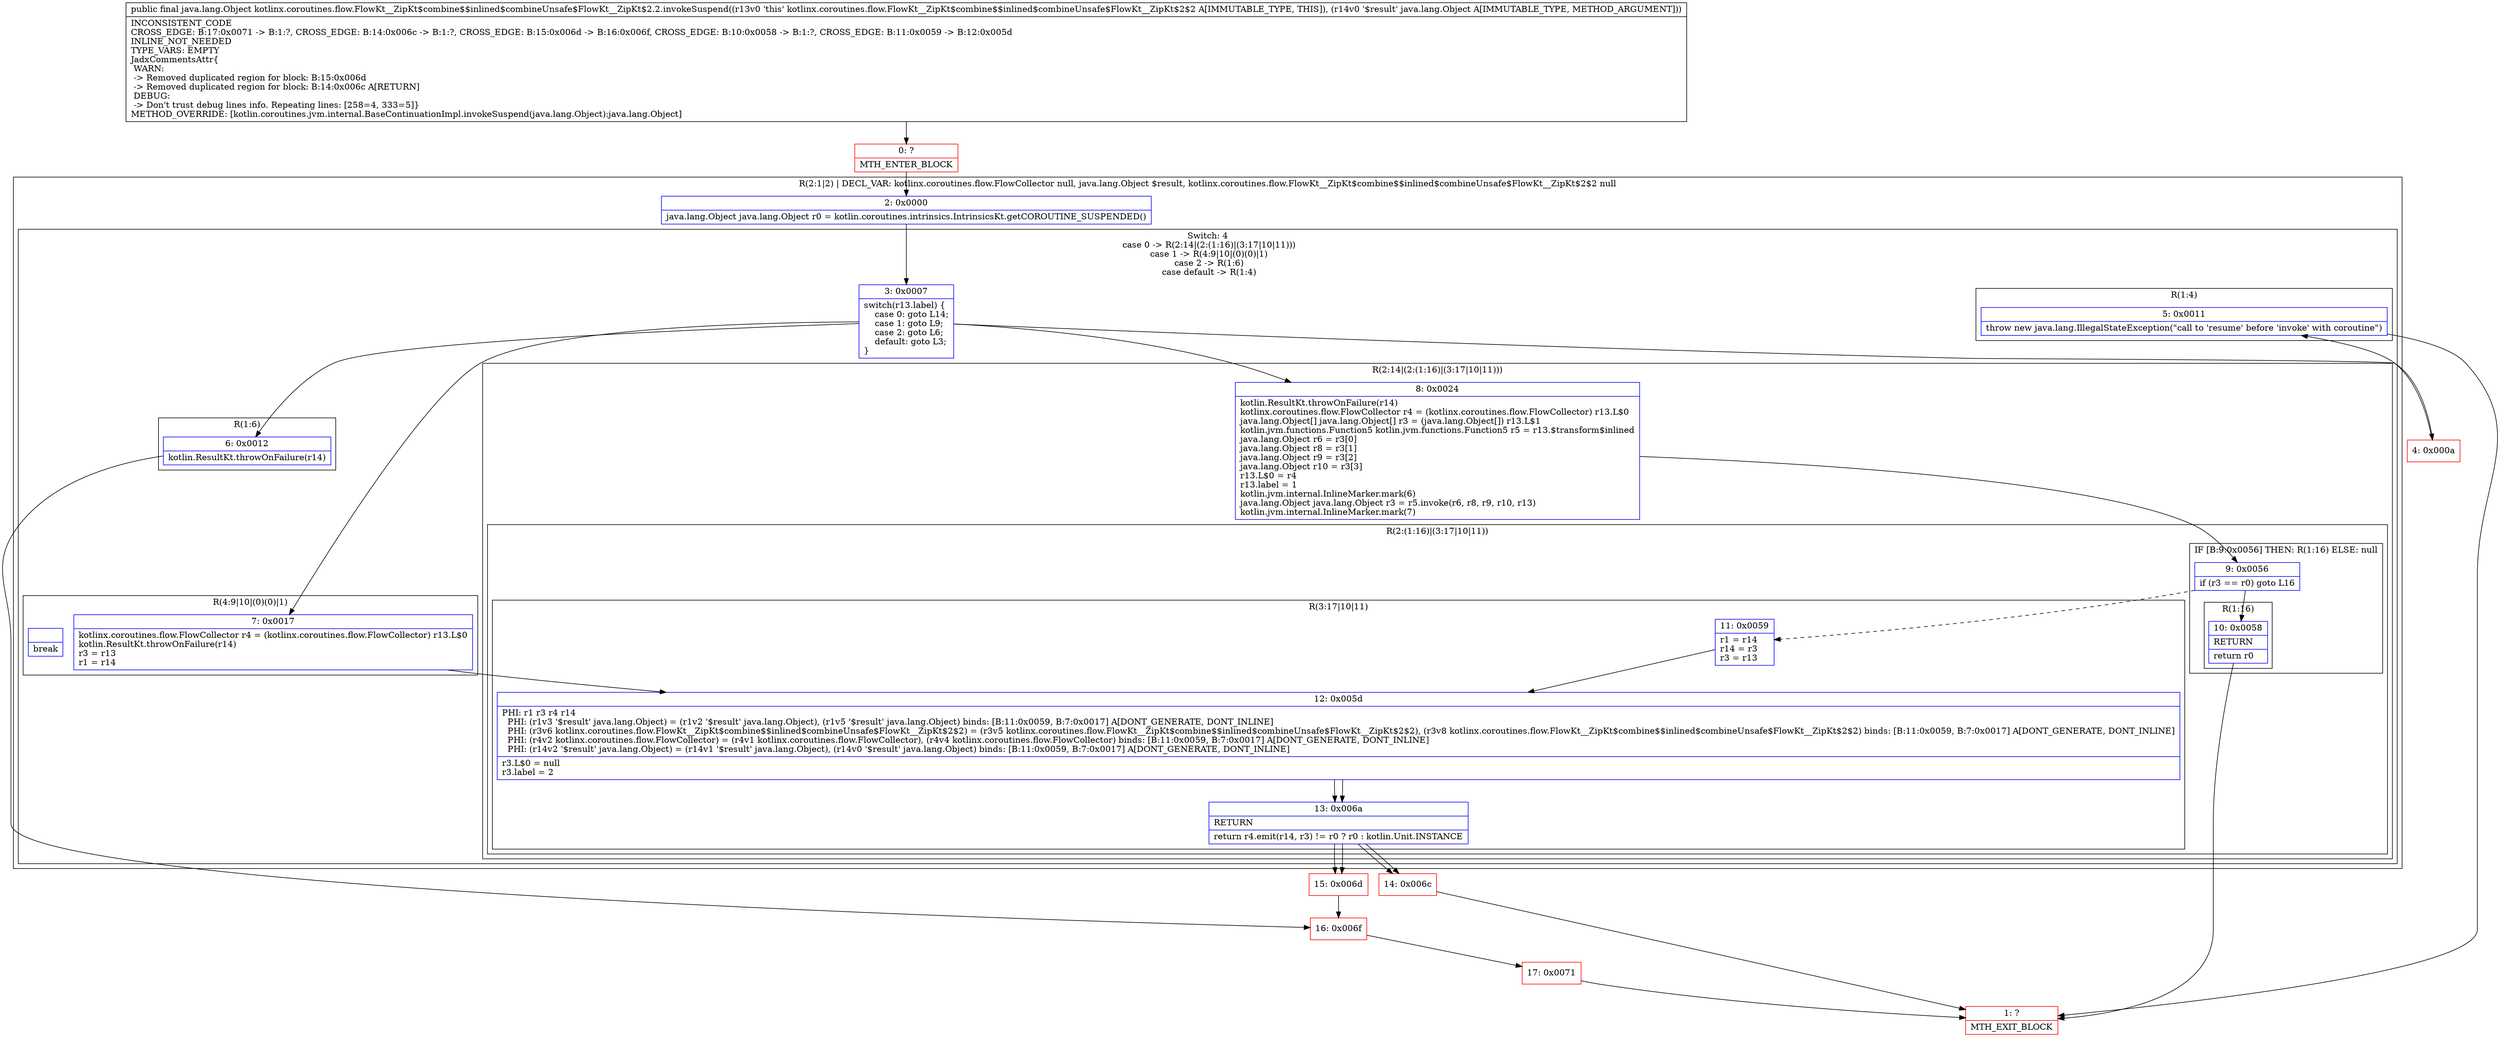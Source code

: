 digraph "CFG forkotlinx.coroutines.flow.FlowKt__ZipKt$combine$$inlined$combineUnsafe$FlowKt__ZipKt$2.2.invokeSuspend(Ljava\/lang\/Object;)Ljava\/lang\/Object;" {
subgraph cluster_Region_1570153425 {
label = "R(2:1|2) | DECL_VAR: kotlinx.coroutines.flow.FlowCollector null, java.lang.Object $result, kotlinx.coroutines.flow.FlowKt__ZipKt$combine$$inlined$combineUnsafe$FlowKt__ZipKt$2$2 null\l";
node [shape=record,color=blue];
Node_2 [shape=record,label="{2\:\ 0x0000|java.lang.Object java.lang.Object r0 = kotlin.coroutines.intrinsics.IntrinsicsKt.getCOROUTINE_SUSPENDED()\l}"];
subgraph cluster_SwitchRegion_430420967 {
label = "Switch: 4
 case 0 -> R(2:14|(2:(1:16)|(3:17|10|11)))
 case 1 -> R(4:9|10|(0)(0)|1)
 case 2 -> R(1:6)
 case default -> R(1:4)";
node [shape=record,color=blue];
Node_3 [shape=record,label="{3\:\ 0x0007|switch(r13.label) \{\l    case 0: goto L14;\l    case 1: goto L9;\l    case 2: goto L6;\l    default: goto L3;\l\}\l}"];
subgraph cluster_Region_1608767417 {
label = "R(2:14|(2:(1:16)|(3:17|10|11)))";
node [shape=record,color=blue];
Node_8 [shape=record,label="{8\:\ 0x0024|kotlin.ResultKt.throwOnFailure(r14)\lkotlinx.coroutines.flow.FlowCollector r4 = (kotlinx.coroutines.flow.FlowCollector) r13.L$0\ljava.lang.Object[] java.lang.Object[] r3 = (java.lang.Object[]) r13.L$1\lkotlin.jvm.functions.Function5 kotlin.jvm.functions.Function5 r5 = r13.$transform$inlined\ljava.lang.Object r6 = r3[0]\ljava.lang.Object r8 = r3[1]\ljava.lang.Object r9 = r3[2]\ljava.lang.Object r10 = r3[3]\lr13.L$0 = r4\lr13.label = 1\lkotlin.jvm.internal.InlineMarker.mark(6)\ljava.lang.Object java.lang.Object r3 = r5.invoke(r6, r8, r9, r10, r13)\lkotlin.jvm.internal.InlineMarker.mark(7)\l}"];
subgraph cluster_Region_716202086 {
label = "R(2:(1:16)|(3:17|10|11))";
node [shape=record,color=blue];
subgraph cluster_IfRegion_585687844 {
label = "IF [B:9:0x0056] THEN: R(1:16) ELSE: null";
node [shape=record,color=blue];
Node_9 [shape=record,label="{9\:\ 0x0056|if (r3 == r0) goto L16\l}"];
subgraph cluster_Region_8418026 {
label = "R(1:16)";
node [shape=record,color=blue];
Node_10 [shape=record,label="{10\:\ 0x0058|RETURN\l|return r0\l}"];
}
}
subgraph cluster_Region_1377262504 {
label = "R(3:17|10|11)";
node [shape=record,color=blue];
Node_11 [shape=record,label="{11\:\ 0x0059|r1 = r14\lr14 = r3\lr3 = r13\l}"];
Node_12 [shape=record,label="{12\:\ 0x005d|PHI: r1 r3 r4 r14 \l  PHI: (r1v3 '$result' java.lang.Object) = (r1v2 '$result' java.lang.Object), (r1v5 '$result' java.lang.Object) binds: [B:11:0x0059, B:7:0x0017] A[DONT_GENERATE, DONT_INLINE]\l  PHI: (r3v6 kotlinx.coroutines.flow.FlowKt__ZipKt$combine$$inlined$combineUnsafe$FlowKt__ZipKt$2$2) = (r3v5 kotlinx.coroutines.flow.FlowKt__ZipKt$combine$$inlined$combineUnsafe$FlowKt__ZipKt$2$2), (r3v8 kotlinx.coroutines.flow.FlowKt__ZipKt$combine$$inlined$combineUnsafe$FlowKt__ZipKt$2$2) binds: [B:11:0x0059, B:7:0x0017] A[DONT_GENERATE, DONT_INLINE]\l  PHI: (r4v2 kotlinx.coroutines.flow.FlowCollector) = (r4v1 kotlinx.coroutines.flow.FlowCollector), (r4v4 kotlinx.coroutines.flow.FlowCollector) binds: [B:11:0x0059, B:7:0x0017] A[DONT_GENERATE, DONT_INLINE]\l  PHI: (r14v2 '$result' java.lang.Object) = (r14v1 '$result' java.lang.Object), (r14v0 '$result' java.lang.Object) binds: [B:11:0x0059, B:7:0x0017] A[DONT_GENERATE, DONT_INLINE]\l|r3.L$0 = null\lr3.label = 2\l}"];
Node_13 [shape=record,label="{13\:\ 0x006a|RETURN\l|return r4.emit(r14, r3) != r0 ? r0 : kotlin.Unit.INSTANCE\l}"];
}
}
}
subgraph cluster_Region_1559751053 {
label = "R(4:9|10|(0)(0)|1)";
node [shape=record,color=blue];
Node_7 [shape=record,label="{7\:\ 0x0017|kotlinx.coroutines.flow.FlowCollector r4 = (kotlinx.coroutines.flow.FlowCollector) r13.L$0\lkotlin.ResultKt.throwOnFailure(r14)\lr3 = r13\lr1 = r14\l}"];
Node_12 [shape=record,label="{12\:\ 0x005d|PHI: r1 r3 r4 r14 \l  PHI: (r1v3 '$result' java.lang.Object) = (r1v2 '$result' java.lang.Object), (r1v5 '$result' java.lang.Object) binds: [B:11:0x0059, B:7:0x0017] A[DONT_GENERATE, DONT_INLINE]\l  PHI: (r3v6 kotlinx.coroutines.flow.FlowKt__ZipKt$combine$$inlined$combineUnsafe$FlowKt__ZipKt$2$2) = (r3v5 kotlinx.coroutines.flow.FlowKt__ZipKt$combine$$inlined$combineUnsafe$FlowKt__ZipKt$2$2), (r3v8 kotlinx.coroutines.flow.FlowKt__ZipKt$combine$$inlined$combineUnsafe$FlowKt__ZipKt$2$2) binds: [B:11:0x0059, B:7:0x0017] A[DONT_GENERATE, DONT_INLINE]\l  PHI: (r4v2 kotlinx.coroutines.flow.FlowCollector) = (r4v1 kotlinx.coroutines.flow.FlowCollector), (r4v4 kotlinx.coroutines.flow.FlowCollector) binds: [B:11:0x0059, B:7:0x0017] A[DONT_GENERATE, DONT_INLINE]\l  PHI: (r14v2 '$result' java.lang.Object) = (r14v1 '$result' java.lang.Object), (r14v0 '$result' java.lang.Object) binds: [B:11:0x0059, B:7:0x0017] A[DONT_GENERATE, DONT_INLINE]\l|r3.L$0 = null\lr3.label = 2\l}"];
subgraph cluster_IfRegion_980935184 {
label = "IF [B:13:0x006a] THEN: R(0) ELSE: R(0)";
node [shape=record,color=blue];
Node_13 [shape=record,label="{13\:\ 0x006a|RETURN\l|return r4.emit(r14, r3) != r0 ? r0 : kotlin.Unit.INSTANCE\l}"];
subgraph cluster_Region_62746545 {
label = "R(0)";
node [shape=record,color=blue];
}
subgraph cluster_Region_318773359 {
label = "R(0)";
node [shape=record,color=blue];
}
}
Node_InsnContainer_933013859 [shape=record,label="{|break\l}"];
}
subgraph cluster_Region_512122022 {
label = "R(1:6)";
node [shape=record,color=blue];
Node_6 [shape=record,label="{6\:\ 0x0012|kotlin.ResultKt.throwOnFailure(r14)\l}"];
}
subgraph cluster_Region_1982756896 {
label = "R(1:4)";
node [shape=record,color=blue];
Node_5 [shape=record,label="{5\:\ 0x0011|throw new java.lang.IllegalStateException(\"call to 'resume' before 'invoke' with coroutine\")\l}"];
}
}
}
Node_0 [shape=record,color=red,label="{0\:\ ?|MTH_ENTER_BLOCK\l}"];
Node_4 [shape=record,color=red,label="{4\:\ 0x000a}"];
Node_1 [shape=record,color=red,label="{1\:\ ?|MTH_EXIT_BLOCK\l}"];
Node_16 [shape=record,color=red,label="{16\:\ 0x006f}"];
Node_17 [shape=record,color=red,label="{17\:\ 0x0071}"];
Node_14 [shape=record,color=red,label="{14\:\ 0x006c}"];
Node_15 [shape=record,color=red,label="{15\:\ 0x006d}"];
MethodNode[shape=record,label="{public final java.lang.Object kotlinx.coroutines.flow.FlowKt__ZipKt$combine$$inlined$combineUnsafe$FlowKt__ZipKt$2.2.invokeSuspend((r13v0 'this' kotlinx.coroutines.flow.FlowKt__ZipKt$combine$$inlined$combineUnsafe$FlowKt__ZipKt$2$2 A[IMMUTABLE_TYPE, THIS]), (r14v0 '$result' java.lang.Object A[IMMUTABLE_TYPE, METHOD_ARGUMENT]))  | INCONSISTENT_CODE\lCROSS_EDGE: B:17:0x0071 \-\> B:1:?, CROSS_EDGE: B:14:0x006c \-\> B:1:?, CROSS_EDGE: B:15:0x006d \-\> B:16:0x006f, CROSS_EDGE: B:10:0x0058 \-\> B:1:?, CROSS_EDGE: B:11:0x0059 \-\> B:12:0x005d\lINLINE_NOT_NEEDED\lTYPE_VARS: EMPTY\lJadxCommentsAttr\{\l WARN: \l \-\> Removed duplicated region for block: B:15:0x006d \l \-\> Removed duplicated region for block: B:14:0x006c A[RETURN]\l DEBUG: \l \-\> Don't trust debug lines info. Repeating lines: [258=4, 333=5]\}\lMETHOD_OVERRIDE: [kotlin.coroutines.jvm.internal.BaseContinuationImpl.invokeSuspend(java.lang.Object):java.lang.Object]\l}"];
MethodNode -> Node_0;Node_2 -> Node_3;
Node_3 -> Node_4;
Node_3 -> Node_6;
Node_3 -> Node_7;
Node_3 -> Node_8;
Node_8 -> Node_9;
Node_9 -> Node_10;
Node_9 -> Node_11[style=dashed];
Node_10 -> Node_1;
Node_11 -> Node_12;
Node_12 -> Node_13;
Node_13 -> Node_14;
Node_13 -> Node_15;
Node_7 -> Node_12;
Node_12 -> Node_13;
Node_13 -> Node_14;
Node_13 -> Node_15;
Node_6 -> Node_16;
Node_5 -> Node_1;
Node_0 -> Node_2;
Node_4 -> Node_5;
Node_16 -> Node_17;
Node_17 -> Node_1;
Node_14 -> Node_1;
Node_15 -> Node_16;
}


